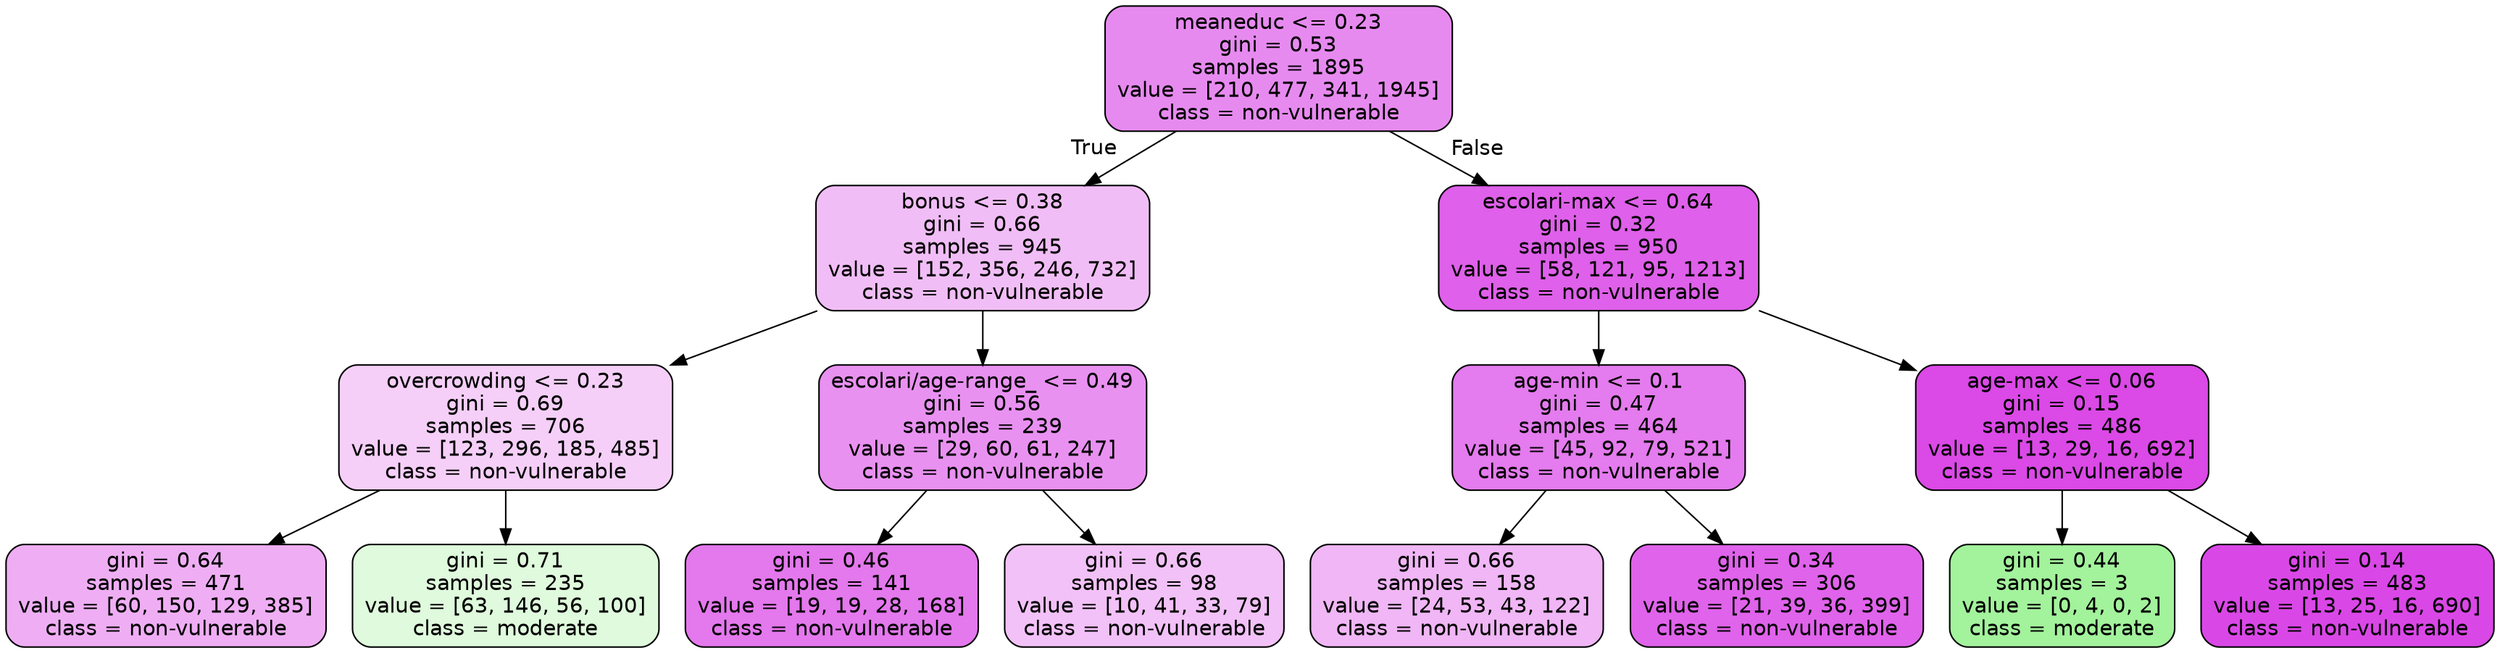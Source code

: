 digraph Tree {
node [shape=box, style="filled, rounded", color="black", fontname=helvetica] ;
edge [fontname=helvetica] ;
0 [label="meaneduc <= 0.23\ngini = 0.53\nsamples = 1895\nvalue = [210, 477, 341, 1945]\nclass = non-vulnerable", fillcolor="#d739e596"] ;
1 [label="bonus <= 0.38\ngini = 0.66\nsamples = 945\nvalue = [152, 356, 246, 732]\nclass = non-vulnerable", fillcolor="#d739e555"] ;
0 -> 1 [labeldistance=2.5, labelangle=45, headlabel="True"] ;
2 [label="overcrowding <= 0.23\ngini = 0.69\nsamples = 706\nvalue = [123, 296, 185, 485]\nclass = non-vulnerable", fillcolor="#d739e53d"] ;
1 -> 2 ;
3 [label="gini = 0.64\nsamples = 471\nvalue = [60, 150, 129, 385]\nclass = non-vulnerable", fillcolor="#d739e568"] ;
2 -> 3 ;
4 [label="gini = 0.71\nsamples = 235\nvalue = [63, 146, 56, 100]\nclass = moderate", fillcolor="#47e5392c"] ;
2 -> 4 ;
5 [label="escolari/age-range_ <= 0.49\ngini = 0.56\nsamples = 239\nvalue = [29, 60, 61, 247]\nclass = non-vulnerable", fillcolor="#d739e58d"] ;
1 -> 5 ;
6 [label="gini = 0.46\nsamples = 141\nvalue = [19, 19, 28, 168]\nclass = non-vulnerable", fillcolor="#d739e5ad"] ;
5 -> 6 ;
7 [label="gini = 0.66\nsamples = 98\nvalue = [10, 41, 33, 79]\nclass = non-vulnerable", fillcolor="#d739e54f"] ;
5 -> 7 ;
8 [label="escolari-max <= 0.64\ngini = 0.32\nsamples = 950\nvalue = [58, 121, 95, 1213]\nclass = non-vulnerable", fillcolor="#d739e5cc"] ;
0 -> 8 [labeldistance=2.5, labelangle=-45, headlabel="False"] ;
9 [label="age-min <= 0.1\ngini = 0.47\nsamples = 464\nvalue = [45, 92, 79, 521]\nclass = non-vulnerable", fillcolor="#d739e5aa"] ;
8 -> 9 ;
10 [label="gini = 0.66\nsamples = 158\nvalue = [24, 53, 43, 122]\nclass = non-vulnerable", fillcolor="#d739e55d"] ;
9 -> 10 ;
11 [label="gini = 0.34\nsamples = 306\nvalue = [21, 39, 36, 399]\nclass = non-vulnerable", fillcolor="#d739e5c9"] ;
9 -> 11 ;
12 [label="age-max <= 0.06\ngini = 0.15\nsamples = 486\nvalue = [13, 29, 16, 692]\nclass = non-vulnerable", fillcolor="#d739e5ea"] ;
8 -> 12 ;
13 [label="gini = 0.44\nsamples = 3\nvalue = [0, 4, 0, 2]\nclass = moderate", fillcolor="#47e5397f"] ;
12 -> 13 ;
14 [label="gini = 0.14\nsamples = 483\nvalue = [13, 25, 16, 690]\nclass = non-vulnerable", fillcolor="#d739e5ec"] ;
12 -> 14 ;
}